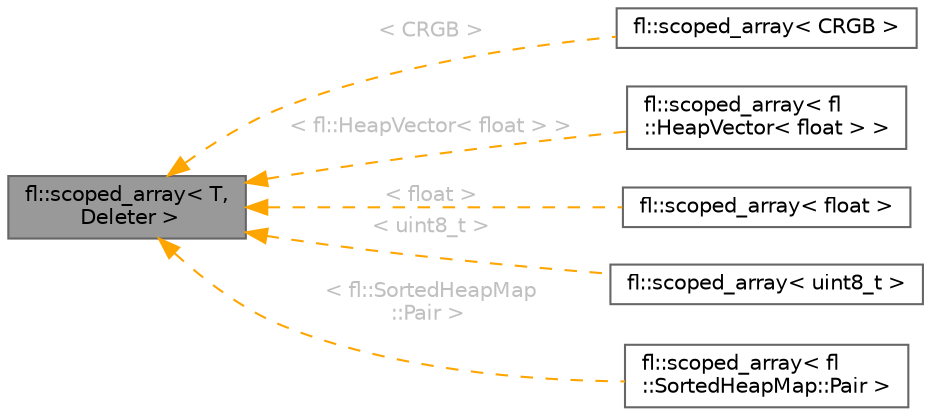 digraph "fl::scoped_array&lt; T, Deleter &gt;"
{
 // LATEX_PDF_SIZE
  bgcolor="transparent";
  edge [fontname=Helvetica,fontsize=10,labelfontname=Helvetica,labelfontsize=10];
  node [fontname=Helvetica,fontsize=10,shape=box,height=0.2,width=0.4];
  rankdir="LR";
  Node1 [id="Node000001",label="fl::scoped_array\< T,\l Deleter \>",height=0.2,width=0.4,color="gray40", fillcolor="grey60", style="filled", fontcolor="black",tooltip=" "];
  Node1 -> Node2 [id="edge1_Node000001_Node000002",dir="back",color="orange",style="dashed",tooltip=" ",label=" \< CRGB \>",fontcolor="grey" ];
  Node2 [id="Node000002",label="fl::scoped_array\< CRGB \>",height=0.2,width=0.4,color="gray40", fillcolor="white", style="filled",URL="$d3/d92/classfl_1_1scoped__array.html",tooltip=" "];
  Node1 -> Node3 [id="edge2_Node000001_Node000003",dir="back",color="orange",style="dashed",tooltip=" ",label=" \< fl::HeapVector\< float \> \>",fontcolor="grey" ];
  Node3 [id="Node000003",label="fl::scoped_array\< fl\l::HeapVector\< float \> \>",height=0.2,width=0.4,color="gray40", fillcolor="white", style="filled",URL="$d3/d92/classfl_1_1scoped__array.html",tooltip=" "];
  Node1 -> Node4 [id="edge3_Node000001_Node000004",dir="back",color="orange",style="dashed",tooltip=" ",label=" \< float \>",fontcolor="grey" ];
  Node4 [id="Node000004",label="fl::scoped_array\< float \>",height=0.2,width=0.4,color="gray40", fillcolor="white", style="filled",URL="$d3/d92/classfl_1_1scoped__array.html",tooltip=" "];
  Node1 -> Node5 [id="edge4_Node000001_Node000005",dir="back",color="orange",style="dashed",tooltip=" ",label=" \< uint8_t \>",fontcolor="grey" ];
  Node5 [id="Node000005",label="fl::scoped_array\< uint8_t \>",height=0.2,width=0.4,color="gray40", fillcolor="white", style="filled",URL="$d3/d92/classfl_1_1scoped__array.html",tooltip=" "];
  Node1 -> Node6 [id="edge5_Node000001_Node000006",dir="back",color="orange",style="dashed",tooltip=" ",label=" \< fl::SortedHeapMap\l::Pair \>",fontcolor="grey" ];
  Node6 [id="Node000006",label="fl::scoped_array\< fl\l::SortedHeapMap::Pair \>",height=0.2,width=0.4,color="gray40", fillcolor="white", style="filled",URL="$d3/d92/classfl_1_1scoped__array.html",tooltip=" "];
}
